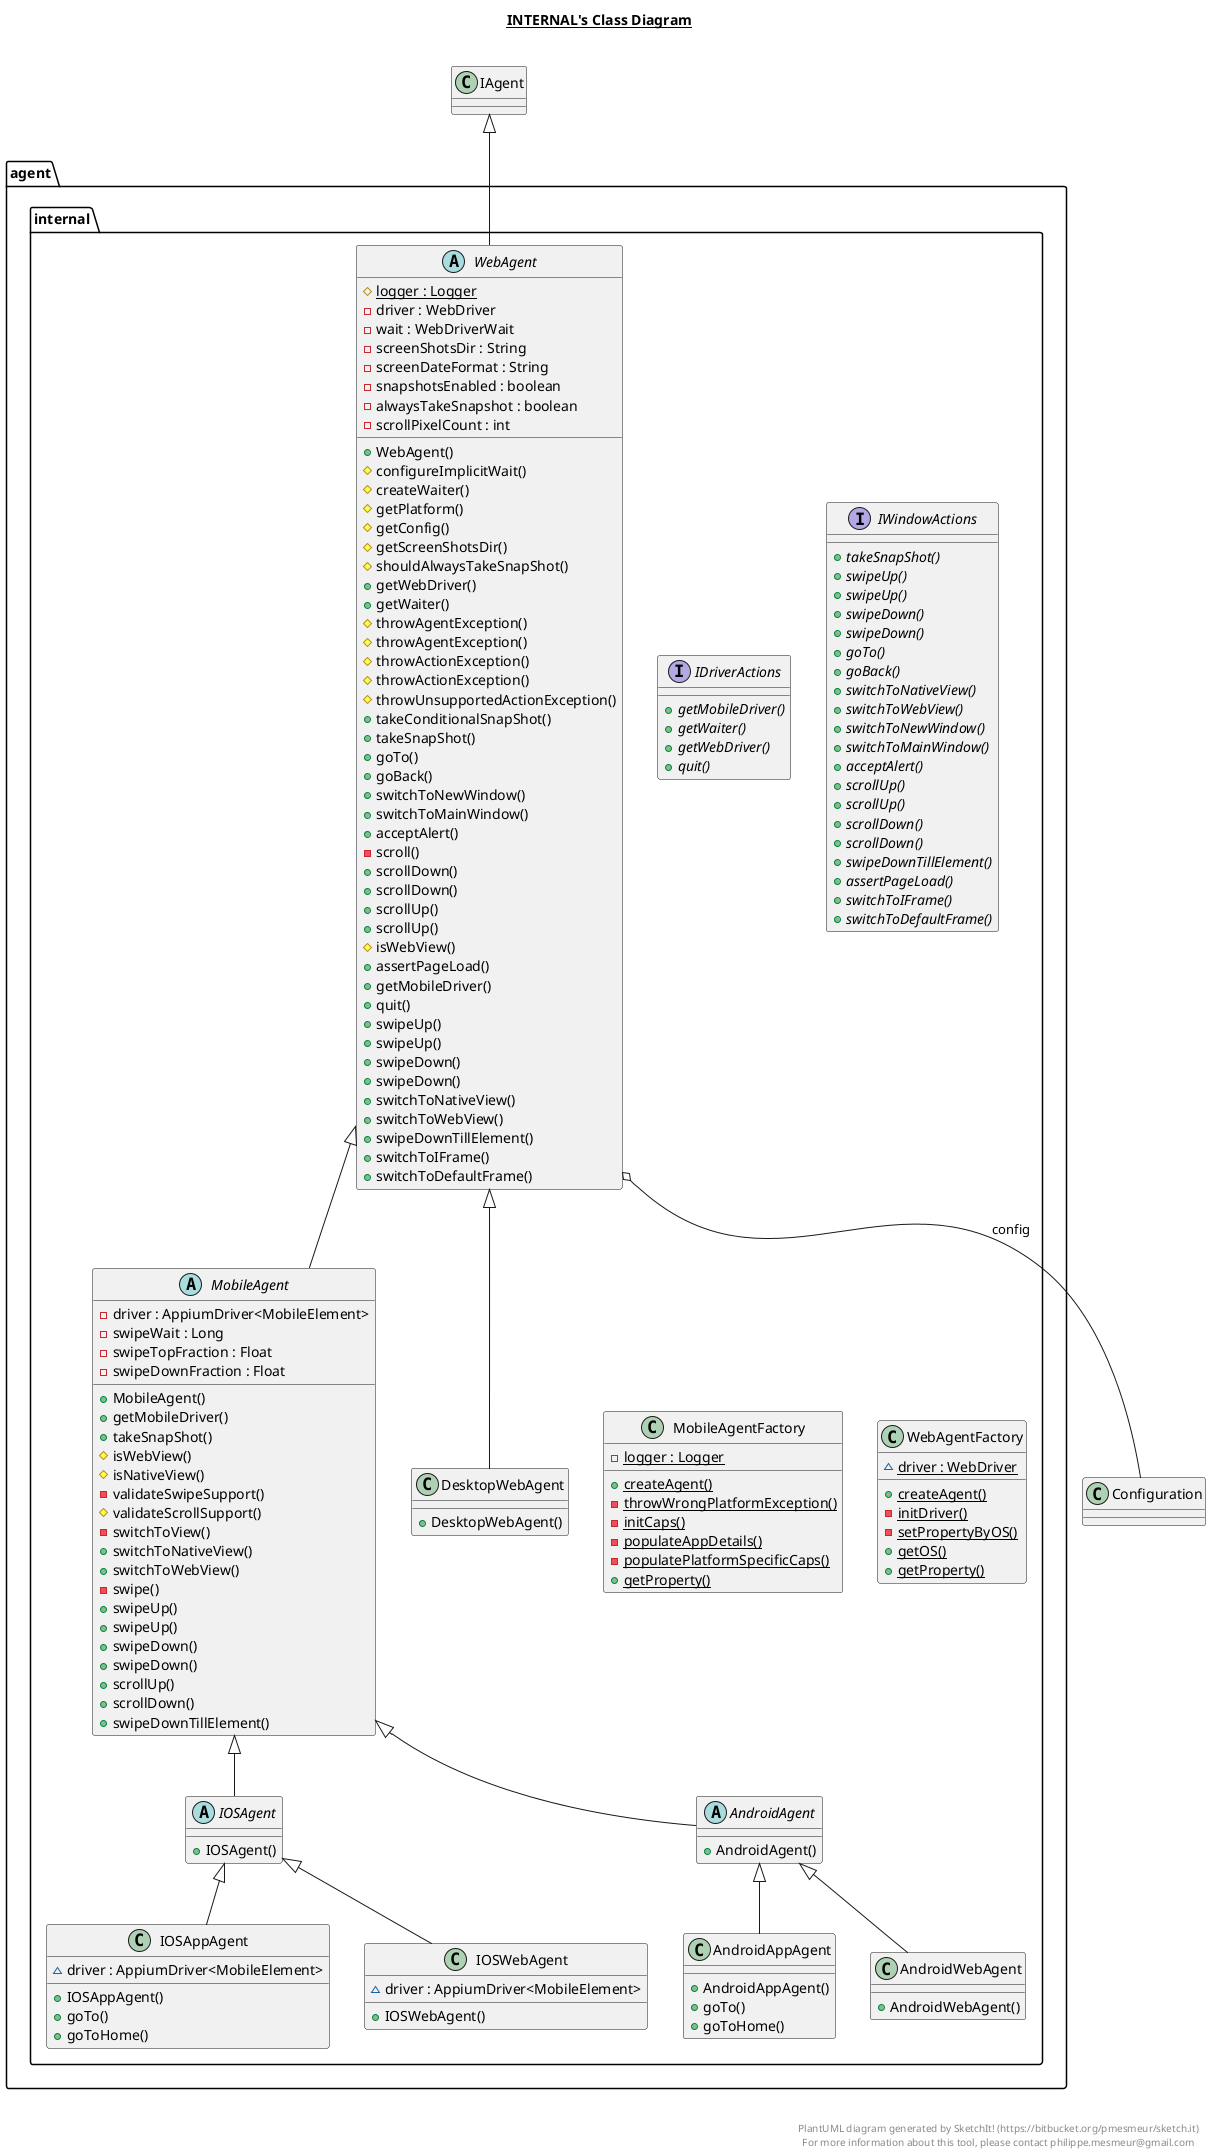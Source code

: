 @startuml

title __INTERNAL's Class Diagram__\n

  package agent {
    package agent.internal {
      abstract class AndroidAgent {
          + AndroidAgent()
      }
    }
  }
  

  package agent {
    package agent.internal {
      class AndroidAppAgent {
          + AndroidAppAgent()
          + goTo()
          + goToHome()
      }
    }
  }
  

  package agent {
    package agent.internal {
      class AndroidWebAgent {
          + AndroidWebAgent()
      }
    }
  }
  

  package agent {
    package agent.internal {
      class DesktopWebAgent {
          + DesktopWebAgent()
      }
    }
  }
  

  package agent {
    package agent.internal {
      interface IDriverActions {
          {abstract} + getMobileDriver()
          {abstract} + getWaiter()
          {abstract} + getWebDriver()
          {abstract} + quit()
      }
    }
  }
  

  package agent {
    package agent.internal {
      abstract class IOSAgent {
          + IOSAgent()
      }
    }
  }
  

  package agent {
    package agent.internal {
      class IOSAppAgent {
          ~ driver : AppiumDriver<MobileElement>
          + IOSAppAgent()
          + goTo()
          + goToHome()
      }
    }
  }
  

  package agent {
    package agent.internal {
      class IOSWebAgent {
          ~ driver : AppiumDriver<MobileElement>
          + IOSWebAgent()
      }
    }
  }
  

  package agent {
    package agent.internal {
      interface IWindowActions {
          {abstract} + takeSnapShot()
          {abstract} + swipeUp()
          {abstract} + swipeUp()
          {abstract} + swipeDown()
          {abstract} + swipeDown()
          {abstract} + goTo()
          {abstract} + goBack()
          {abstract} + switchToNativeView()
          {abstract} + switchToWebView()
          {abstract} + switchToNewWindow()
          {abstract} + switchToMainWindow()
          {abstract} + acceptAlert()
          {abstract} + scrollUp()
          {abstract} + scrollUp()
          {abstract} + scrollDown()
          {abstract} + scrollDown()
          {abstract} + swipeDownTillElement()
          {abstract} + assertPageLoad()
          {abstract} + switchToIFrame()
          {abstract} + switchToDefaultFrame()
      }
    }
  }
  

  package agent {
    package agent.internal {
      abstract class MobileAgent {
          - driver : AppiumDriver<MobileElement>
          - swipeWait : Long
          - swipeTopFraction : Float
          - swipeDownFraction : Float
          + MobileAgent()
          + getMobileDriver()
          + takeSnapShot()
          # isWebView()
          # isNativeView()
          - validateSwipeSupport()
          # validateScrollSupport()
          - switchToView()
          + switchToNativeView()
          + switchToWebView()
          - swipe()
          + swipeUp()
          + swipeUp()
          + swipeDown()
          + swipeDown()
          + scrollUp()
          + scrollDown()
          + swipeDownTillElement()
      }
    }
  }
  

  package agent {
    package agent.internal {
      class MobileAgentFactory {
          {static} - logger : Logger
          {static} + createAgent()
          {static} - throwWrongPlatformException()
          {static} - initCaps()
          {static} - populateAppDetails()
          {static} - populatePlatformSpecificCaps()
          {static} + getProperty()
      }
    }
  }
  

  package agent {
    package agent.internal {
      abstract class WebAgent {
          {static} # logger : Logger
          - driver : WebDriver
          - wait : WebDriverWait
          - screenShotsDir : String
          - screenDateFormat : String
          - snapshotsEnabled : boolean
          - alwaysTakeSnapshot : boolean
          - scrollPixelCount : int
          + WebAgent()
          # configureImplicitWait()
          # createWaiter()
          # getPlatform()
          # getConfig()
          # getScreenShotsDir()
          # shouldAlwaysTakeSnapShot()
          + getWebDriver()
          + getWaiter()
          # throwAgentException()
          # throwAgentException()
          # throwActionException()
          # throwActionException()
          # throwUnsupportedActionException()
          + takeConditionalSnapShot()
          + takeSnapShot()
          + goTo()
          + goBack()
          + switchToNewWindow()
          + switchToMainWindow()
          + acceptAlert()
          - scroll()
          + scrollDown()
          + scrollDown()
          + scrollUp()
          + scrollUp()
          # isWebView()
          + assertPageLoad()
          + getMobileDriver()
          + quit()
          + swipeUp()
          + swipeUp()
          + swipeDown()
          + swipeDown()
          + switchToNativeView()
          + switchToWebView()
          + swipeDownTillElement()
          + switchToIFrame()
          + switchToDefaultFrame()
      }
    }
  }
  

  package agent {
    package agent.internal {
      class WebAgentFactory {
          {static} ~ driver : WebDriver
          {static} + createAgent()
          {static} - initDriver()
          {static} - setPropertyByOS()
          {static} + getOS()
          {static} + getProperty()
      }
    }
  }
  

  AndroidAgent -up-|> MobileAgent
  AndroidAppAgent -up-|> AndroidAgent
  AndroidWebAgent -up-|> AndroidAgent
  DesktopWebAgent -up-|> WebAgent
  IOSAgent -up-|> MobileAgent
  IOSAppAgent -up-|> IOSAgent
  IOSWebAgent -up-|> IOSAgent
  MobileAgent -up-|> WebAgent
  WebAgent -up-|> IAgent
  WebAgent o-- Configuration : config


right footer


PlantUML diagram generated by SketchIt! (https://bitbucket.org/pmesmeur/sketch.it)
For more information about this tool, please contact philippe.mesmeur@gmail.com
endfooter

@enduml
